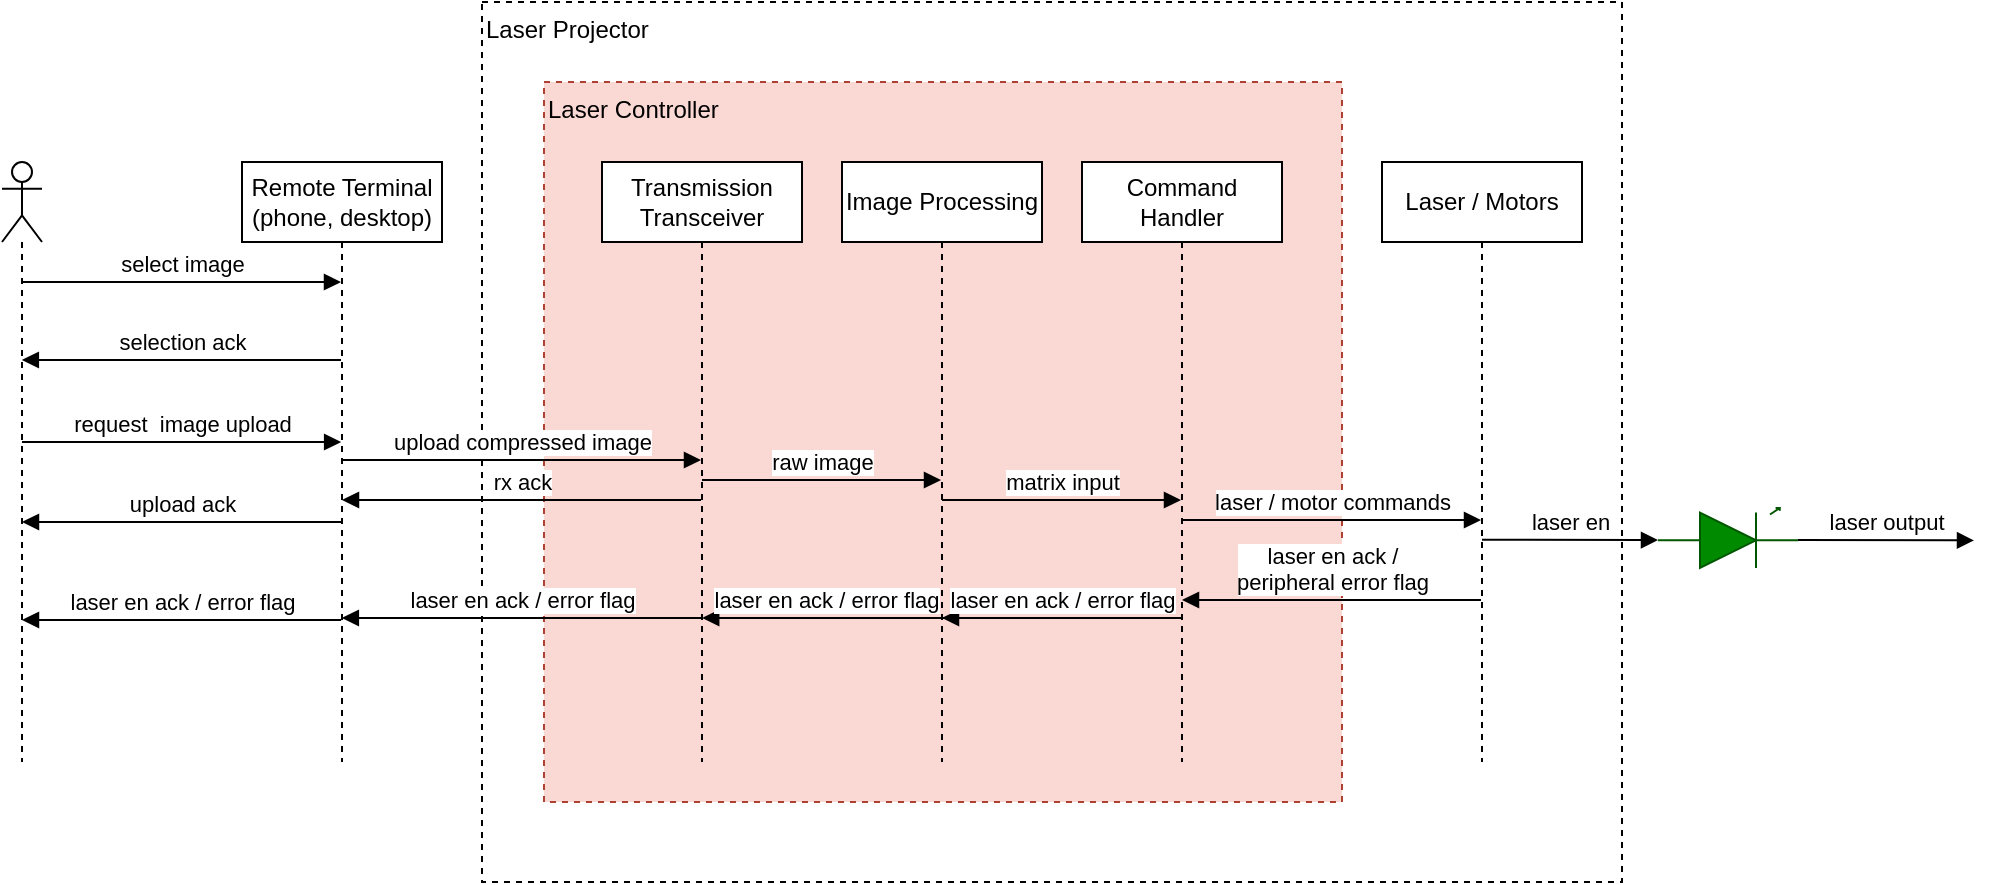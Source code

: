 <mxfile>
    <diagram id="LDmWOMWm_YTV0SkojGTu" name="Page-1">
        <mxGraphModel dx="1475" dy="923" grid="1" gridSize="10" guides="1" tooltips="1" connect="1" arrows="1" fold="1" page="1" pageScale="1" pageWidth="850" pageHeight="1100" math="0" shadow="0">
            <root>
                <mxCell id="0"/>
                <mxCell id="1" parent="0"/>
                <mxCell id="12" value="Laser Projector" style="rounded=0;whiteSpace=wrap;html=1;dashed=1;align=left;verticalAlign=top;" vertex="1" parent="1">
                    <mxGeometry x="310" y="40" width="570" height="440" as="geometry"/>
                </mxCell>
                <mxCell id="17" value="Laser Controller" style="rounded=0;whiteSpace=wrap;html=1;dashed=1;align=left;verticalAlign=top;fillColor=#fad9d5;strokeColor=#ae4132;" vertex="1" parent="1">
                    <mxGeometry x="341" y="80" width="399" height="360" as="geometry"/>
                </mxCell>
                <mxCell id="3" value="" style="shape=umlLifeline;participant=umlActor;perimeter=lifelinePerimeter;whiteSpace=wrap;html=1;container=1;collapsible=0;recursiveResize=0;verticalAlign=top;spacingTop=36;outlineConnect=0;" vertex="1" parent="1">
                    <mxGeometry x="70" y="120" width="20" height="300" as="geometry"/>
                </mxCell>
                <mxCell id="4" value="Remote Terminal (phone, desktop)" style="shape=umlLifeline;perimeter=lifelinePerimeter;whiteSpace=wrap;html=1;container=1;collapsible=0;recursiveResize=0;outlineConnect=0;" vertex="1" parent="1">
                    <mxGeometry x="190" y="120" width="100" height="300" as="geometry"/>
                </mxCell>
                <mxCell id="11" value="rx ack" style="html=1;verticalAlign=bottom;endArrow=none;startArrow=block;startFill=1;endFill=0;" edge="1" parent="4">
                    <mxGeometry x="0.001" width="80" relative="1" as="geometry">
                        <mxPoint x="50" y="169" as="sourcePoint"/>
                        <mxPoint x="229.5" y="169" as="targetPoint"/>
                        <mxPoint as="offset"/>
                    </mxGeometry>
                </mxCell>
                <mxCell id="10" value="upload ack" style="html=1;verticalAlign=bottom;endArrow=block;" edge="1" parent="4">
                    <mxGeometry width="80" relative="1" as="geometry">
                        <mxPoint x="49.57" y="180" as="sourcePoint"/>
                        <mxPoint x="-110.001" y="180" as="targetPoint"/>
                        <Array as="points">
                            <mxPoint x="0.07" y="180"/>
                        </Array>
                    </mxGeometry>
                </mxCell>
                <mxCell id="33" value="laser en ack / error flag" style="html=1;verticalAlign=bottom;endArrow=block;" edge="1" parent="4">
                    <mxGeometry width="80" relative="1" as="geometry">
                        <mxPoint x="49.57" y="229" as="sourcePoint"/>
                        <mxPoint x="-110.001" y="229" as="targetPoint"/>
                        <Array as="points">
                            <mxPoint x="0.07" y="229"/>
                        </Array>
                    </mxGeometry>
                </mxCell>
                <mxCell id="5" value="Transmission Transceiver" style="shape=umlLifeline;perimeter=lifelinePerimeter;whiteSpace=wrap;html=1;container=1;collapsible=0;recursiveResize=0;outlineConnect=0;" vertex="1" parent="1">
                    <mxGeometry x="370" y="120" width="100" height="300" as="geometry"/>
                </mxCell>
                <mxCell id="28" value="laser en ack / error flag" style="html=1;verticalAlign=bottom;endArrow=none;startArrow=block;startFill=1;endFill=0;" edge="1" parent="5">
                    <mxGeometry width="80" relative="1" as="geometry">
                        <mxPoint x="50.1" y="228" as="sourcePoint"/>
                        <mxPoint x="174.5" y="228" as="targetPoint"/>
                    </mxGeometry>
                </mxCell>
                <mxCell id="7" value="select image" style="html=1;verticalAlign=bottom;endArrow=block;" edge="1" parent="1">
                    <mxGeometry width="80" relative="1" as="geometry">
                        <mxPoint x="79.5" y="180" as="sourcePoint"/>
                        <mxPoint x="239.5" y="180" as="targetPoint"/>
                    </mxGeometry>
                </mxCell>
                <mxCell id="8" value="selection ack" style="html=1;verticalAlign=bottom;endArrow=block;" edge="1" parent="1">
                    <mxGeometry width="80" relative="1" as="geometry">
                        <mxPoint x="239.5" y="219" as="sourcePoint"/>
                        <mxPoint x="79.929" y="219" as="targetPoint"/>
                        <Array as="points">
                            <mxPoint x="190" y="219"/>
                        </Array>
                    </mxGeometry>
                </mxCell>
                <mxCell id="9" value="request&amp;nbsp; image upload" style="html=1;verticalAlign=bottom;endArrow=none;startArrow=block;startFill=1;endFill=0;" edge="1" parent="1">
                    <mxGeometry width="80" relative="1" as="geometry">
                        <mxPoint x="239.57" y="260" as="sourcePoint"/>
                        <mxPoint x="79.999" y="260" as="targetPoint"/>
                        <Array as="points">
                            <mxPoint x="190.07" y="260"/>
                        </Array>
                    </mxGeometry>
                </mxCell>
                <mxCell id="13" value="Image Processing" style="shape=umlLifeline;perimeter=lifelinePerimeter;whiteSpace=wrap;html=1;container=1;collapsible=0;recursiveResize=0;outlineConnect=0;" vertex="1" parent="1">
                    <mxGeometry x="490" y="120" width="100" height="300" as="geometry"/>
                </mxCell>
                <mxCell id="19" value="raw image" style="html=1;verticalAlign=bottom;endArrow=block;" edge="1" parent="13" target="13">
                    <mxGeometry width="80" relative="1" as="geometry">
                        <mxPoint x="-70" y="159" as="sourcePoint"/>
                        <mxPoint x="109.5" y="159" as="targetPoint"/>
                    </mxGeometry>
                </mxCell>
                <mxCell id="14" value="Command Handler" style="shape=umlLifeline;perimeter=lifelinePerimeter;whiteSpace=wrap;html=1;container=1;collapsible=0;recursiveResize=0;outlineConnect=0;" vertex="1" parent="1">
                    <mxGeometry x="610" y="120" width="100" height="300" as="geometry"/>
                </mxCell>
                <mxCell id="24" value="matrix input" style="html=1;verticalAlign=bottom;endArrow=block;" edge="1" parent="14">
                    <mxGeometry width="80" relative="1" as="geometry">
                        <mxPoint x="-70" y="169" as="sourcePoint"/>
                        <mxPoint x="49.5" y="169" as="targetPoint"/>
                    </mxGeometry>
                </mxCell>
                <mxCell id="27" value="laser en ack / error flag" style="html=1;verticalAlign=bottom;endArrow=none;startArrow=block;startFill=1;endFill=0;" edge="1" parent="14">
                    <mxGeometry width="80" relative="1" as="geometry">
                        <mxPoint x="-70" y="228" as="sourcePoint"/>
                        <mxPoint x="49.5" y="228" as="targetPoint"/>
                    </mxGeometry>
                </mxCell>
                <mxCell id="15" value="Laser / Motors" style="shape=umlLifeline;perimeter=lifelinePerimeter;whiteSpace=wrap;html=1;container=1;collapsible=0;recursiveResize=0;outlineConnect=0;" vertex="1" parent="1">
                    <mxGeometry x="760" y="120" width="100" height="300" as="geometry"/>
                </mxCell>
                <mxCell id="36" value="laser en" style="html=1;verticalAlign=bottom;endArrow=block;entryX=0;entryY=0.54;entryDx=0;entryDy=0;entryPerimeter=0;" edge="1" parent="15">
                    <mxGeometry width="80" relative="1" as="geometry">
                        <mxPoint x="50" y="188.86" as="sourcePoint"/>
                        <mxPoint x="138" y="189.06" as="targetPoint"/>
                    </mxGeometry>
                </mxCell>
                <mxCell id="6" value="upload compressed image" style="html=1;verticalAlign=bottom;endArrow=block;" edge="1" parent="1" target="5">
                    <mxGeometry width="80" relative="1" as="geometry">
                        <mxPoint x="240" y="269" as="sourcePoint"/>
                        <mxPoint x="409.5" y="269" as="targetPoint"/>
                    </mxGeometry>
                </mxCell>
                <mxCell id="25" value="laser / motor commands" style="html=1;verticalAlign=bottom;endArrow=block;" edge="1" parent="1" target="15">
                    <mxGeometry width="80" relative="1" as="geometry">
                        <mxPoint x="660" y="299" as="sourcePoint"/>
                        <mxPoint x="779.5" y="299" as="targetPoint"/>
                    </mxGeometry>
                </mxCell>
                <mxCell id="29" value="laser en ack / error flag" style="html=1;verticalAlign=bottom;endArrow=none;startArrow=block;startFill=1;endFill=0;" edge="1" parent="1">
                    <mxGeometry width="80" relative="1" as="geometry">
                        <mxPoint x="239.929" y="348" as="sourcePoint"/>
                        <mxPoint x="419.5" y="348" as="targetPoint"/>
                    </mxGeometry>
                </mxCell>
                <mxCell id="34" value="laser output" style="html=1;verticalAlign=bottom;endArrow=block;entryX=0;entryY=0.54;entryDx=0;entryDy=0;entryPerimeter=0;" edge="1" parent="1">
                    <mxGeometry width="80" relative="1" as="geometry">
                        <mxPoint x="968" y="309" as="sourcePoint"/>
                        <mxPoint x="1056" y="309.2" as="targetPoint"/>
                    </mxGeometry>
                </mxCell>
                <mxCell id="35" value="" style="verticalLabelPosition=bottom;shadow=0;dashed=0;align=center;html=1;verticalAlign=top;shape=mxgraph.electrical.opto_electronics.led_1;pointerEvents=1;fillColor=#008a00;strokeColor=#005700;fontColor=#ffffff;" vertex="1" parent="1">
                    <mxGeometry x="898" y="293" width="70" height="30" as="geometry"/>
                </mxCell>
                <mxCell id="40" value="laser en ack / &lt;br&gt;peripheral error flag" style="html=1;verticalAlign=bottom;endArrow=none;startArrow=block;startFill=1;endFill=0;" edge="1" parent="1">
                    <mxGeometry width="80" relative="1" as="geometry">
                        <mxPoint x="660" y="339" as="sourcePoint"/>
                        <mxPoint x="809.5" y="339" as="targetPoint"/>
                    </mxGeometry>
                </mxCell>
            </root>
        </mxGraphModel>
    </diagram>
</mxfile>
